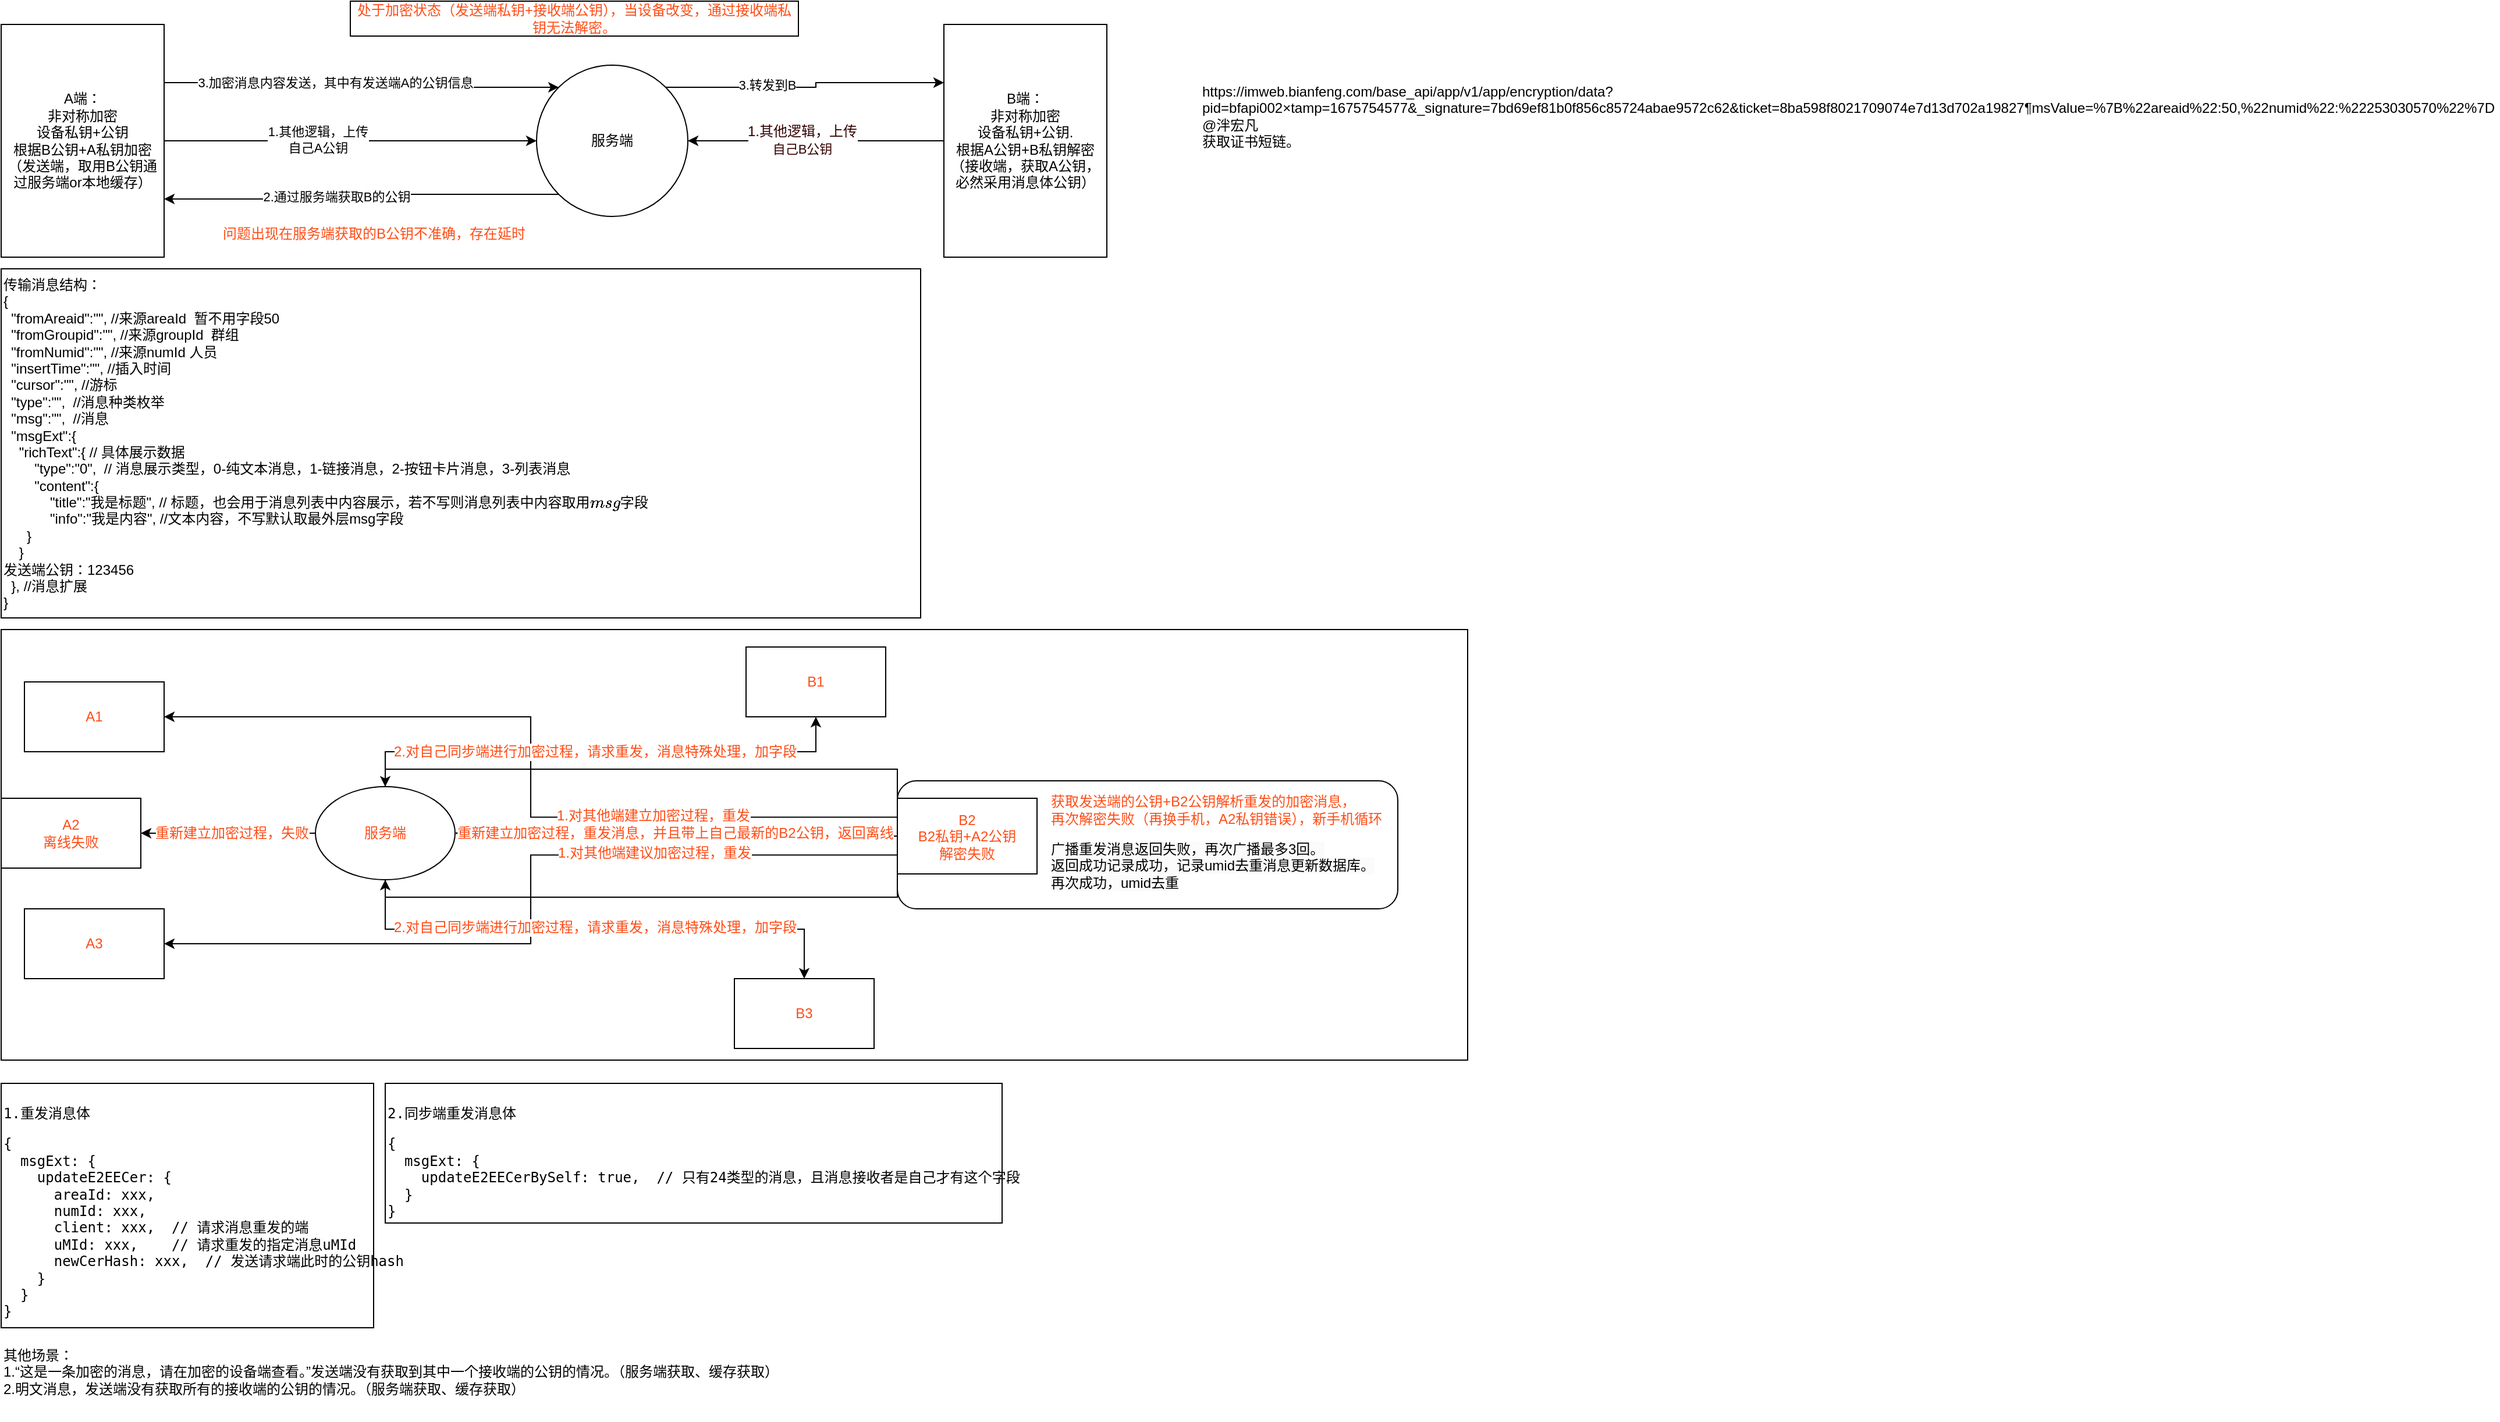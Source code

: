 <mxfile version="20.8.16" type="github">
  <diagram name="第 1 页" id="QcjsDPf29D6IuBX9PW6E">
    <mxGraphModel dx="1024" dy="537" grid="0" gridSize="10" guides="1" tooltips="1" connect="1" arrows="1" fold="1" page="1" pageScale="1" pageWidth="827" pageHeight="1169" math="0" shadow="0">
      <root>
        <mxCell id="0" />
        <mxCell id="1" parent="0" />
        <mxCell id="KqO1XoUJhTVogDRzArD_-4" style="edgeStyle=orthogonalEdgeStyle;rounded=0;orthogonalLoop=1;jettySize=auto;html=1;" edge="1" parent="1" source="KqO1XoUJhTVogDRzArD_-1" target="KqO1XoUJhTVogDRzArD_-3">
          <mxGeometry relative="1" as="geometry" />
        </mxCell>
        <mxCell id="KqO1XoUJhTVogDRzArD_-5" value="1.其他逻辑，上传&lt;br&gt;自己A公钥" style="edgeLabel;html=1;align=center;verticalAlign=middle;resizable=0;points=[];" vertex="1" connectable="0" parent="KqO1XoUJhTVogDRzArD_-4">
          <mxGeometry x="-0.175" y="1" relative="1" as="geometry">
            <mxPoint as="offset" />
          </mxGeometry>
        </mxCell>
        <mxCell id="KqO1XoUJhTVogDRzArD_-15" style="edgeStyle=orthogonalEdgeStyle;rounded=0;orthogonalLoop=1;jettySize=auto;html=1;exitX=1;exitY=0.25;exitDx=0;exitDy=0;entryX=0;entryY=0;entryDx=0;entryDy=0;" edge="1" parent="1" source="KqO1XoUJhTVogDRzArD_-1" target="KqO1XoUJhTVogDRzArD_-3">
          <mxGeometry relative="1" as="geometry" />
        </mxCell>
        <mxCell id="KqO1XoUJhTVogDRzArD_-16" value="3.加密消息内容发送，其中有发送端A的公钥信息" style="edgeLabel;html=1;align=center;verticalAlign=middle;resizable=0;points=[];" vertex="1" connectable="0" parent="KqO1XoUJhTVogDRzArD_-15">
          <mxGeometry x="-0.339" relative="1" as="geometry">
            <mxPoint x="33" as="offset" />
          </mxGeometry>
        </mxCell>
        <mxCell id="KqO1XoUJhTVogDRzArD_-1" value="A端：&lt;br&gt;非对称加密&lt;br&gt;设备私钥+公钥&lt;br&gt;根据B公钥+A私钥加密（发送端，取用B公钥通过服务端or本地缓存）" style="rounded=0;whiteSpace=wrap;html=1;" vertex="1" parent="1">
          <mxGeometry y="20" width="140" height="200" as="geometry" />
        </mxCell>
        <mxCell id="KqO1XoUJhTVogDRzArD_-67" style="edgeStyle=orthogonalEdgeStyle;rounded=0;orthogonalLoop=1;jettySize=auto;html=1;entryX=1;entryY=0.5;entryDx=0;entryDy=0;fontSize=12;fontColor=#FF4D17;" edge="1" parent="1" source="KqO1XoUJhTVogDRzArD_-2" target="KqO1XoUJhTVogDRzArD_-3">
          <mxGeometry relative="1" as="geometry" />
        </mxCell>
        <mxCell id="KqO1XoUJhTVogDRzArD_-69" value="1.其他逻辑，上传&lt;br style=&quot;border-color: var(--border-color); font-size: 11px;&quot;&gt;&lt;span style=&quot;font-size: 11px;&quot;&gt;自己B公钥&lt;/span&gt;" style="edgeLabel;html=1;align=center;verticalAlign=middle;resizable=0;points=[];fontSize=12;fontColor=#330000;" vertex="1" connectable="0" parent="KqO1XoUJhTVogDRzArD_-67">
          <mxGeometry x="0.109" y="-1" relative="1" as="geometry">
            <mxPoint as="offset" />
          </mxGeometry>
        </mxCell>
        <mxCell id="KqO1XoUJhTVogDRzArD_-2" value="B端：&lt;br&gt;非对称加密&lt;br style=&quot;border-color: var(--border-color);&quot;&gt;设备私钥+公钥.&lt;br&gt;根据A公钥+B私钥解密（接收端，获取A公钥，必然采用消息体公钥）" style="rounded=0;whiteSpace=wrap;html=1;" vertex="1" parent="1">
          <mxGeometry x="810" y="20" width="140" height="200" as="geometry" />
        </mxCell>
        <mxCell id="KqO1XoUJhTVogDRzArD_-13" style="edgeStyle=orthogonalEdgeStyle;rounded=0;orthogonalLoop=1;jettySize=auto;html=1;exitX=0;exitY=1;exitDx=0;exitDy=0;entryX=1;entryY=0.75;entryDx=0;entryDy=0;" edge="1" parent="1" source="KqO1XoUJhTVogDRzArD_-3" target="KqO1XoUJhTVogDRzArD_-1">
          <mxGeometry relative="1" as="geometry" />
        </mxCell>
        <mxCell id="KqO1XoUJhTVogDRzArD_-14" value="2.通过服务端获取B的公钥" style="edgeLabel;html=1;align=center;verticalAlign=middle;resizable=0;points=[];" vertex="1" connectable="0" parent="KqO1XoUJhTVogDRzArD_-13">
          <mxGeometry x="0.437" y="-2" relative="1" as="geometry">
            <mxPoint x="51" as="offset" />
          </mxGeometry>
        </mxCell>
        <mxCell id="KqO1XoUJhTVogDRzArD_-17" style="edgeStyle=orthogonalEdgeStyle;rounded=0;orthogonalLoop=1;jettySize=auto;html=1;exitX=1;exitY=0;exitDx=0;exitDy=0;entryX=0;entryY=0.25;entryDx=0;entryDy=0;" edge="1" parent="1" source="KqO1XoUJhTVogDRzArD_-3" target="KqO1XoUJhTVogDRzArD_-2">
          <mxGeometry relative="1" as="geometry" />
        </mxCell>
        <mxCell id="KqO1XoUJhTVogDRzArD_-18" value="3.转发到B" style="edgeLabel;html=1;align=center;verticalAlign=middle;resizable=0;points=[];" vertex="1" connectable="0" parent="KqO1XoUJhTVogDRzArD_-17">
          <mxGeometry x="-0.284" y="2" relative="1" as="geometry">
            <mxPoint as="offset" />
          </mxGeometry>
        </mxCell>
        <mxCell id="KqO1XoUJhTVogDRzArD_-3" value="服务端" style="ellipse;whiteSpace=wrap;html=1;aspect=fixed;" vertex="1" parent="1">
          <mxGeometry x="460" y="55" width="130" height="130" as="geometry" />
        </mxCell>
        <mxCell id="KqO1XoUJhTVogDRzArD_-21" value="传输消息结构：&lt;br style=&quot;font-size: 12px;&quot;&gt;&lt;div&gt;{&lt;/div&gt;&lt;div&gt;&amp;nbsp; &quot;fromAreaid&quot;:&quot;&quot;, //来源areaId&amp;nbsp; 暂不用字段50&lt;/div&gt;&lt;div&gt;&amp;nbsp; &quot;fromGroupid&quot;:&quot;&quot;, //来源groupId&amp;nbsp; 群组&lt;/div&gt;&lt;div&gt;&amp;nbsp; &quot;fromNumid&quot;:&quot;&quot;, //来源numId&lt;span style=&quot;white-space: pre;&quot;&gt;	&lt;/span&gt;人员&lt;/div&gt;&lt;div&gt;&amp;nbsp; &quot;insertTime&quot;:&quot;&quot;, //插入时间&lt;/div&gt;&lt;div&gt;&amp;nbsp; &quot;cursor&quot;:&quot;&quot;, //游标&lt;/div&gt;&lt;div&gt;&amp;nbsp; &quot;type&quot;:&quot;&quot;,&amp;nbsp; //消息种类枚举&lt;/div&gt;&lt;div&gt;&amp;nbsp; &quot;msg&quot;:&quot;&quot;,&amp;nbsp; //消息&lt;/div&gt;&lt;div&gt;&amp;nbsp; &quot;msgExt&quot;:{&lt;/div&gt;&lt;div&gt;&amp;nbsp; &amp;nbsp; &quot;richText&quot;:{ // 具体展示数据&lt;/div&gt;&lt;div&gt;&amp;nbsp; &amp;nbsp; &amp;nbsp; &amp;nbsp; &quot;type&quot;:&quot;0&quot;,&amp;nbsp; // 消息展示类型，0-纯文本消息，1-链接消息，2-按钮卡片消息，3-列表消息&lt;/div&gt;&lt;div&gt;&amp;nbsp; &amp;nbsp; &amp;nbsp; &amp;nbsp; &quot;content&quot;:{&lt;/div&gt;&lt;div&gt;&amp;nbsp; &amp;nbsp; &amp;nbsp; &amp;nbsp; &amp;nbsp; &amp;nbsp; &quot;title&quot;:&quot;我是标题&quot;, // 标题，也会用于消息列表中内容展示，若不写则消息列表中内容取用`msg`字段&lt;/div&gt;&lt;div&gt;&amp;nbsp; &amp;nbsp; &amp;nbsp; &amp;nbsp; &amp;nbsp; &amp;nbsp; &quot;info&quot;:&quot;我是内容&quot;, //文本内容，不写默认取最外层msg字段&lt;/div&gt;&lt;div&gt;&amp;nbsp; &amp;nbsp; &amp;nbsp; }&lt;/div&gt;&lt;div&gt;&amp;nbsp; &amp;nbsp; }&lt;/div&gt;&lt;div&gt;发送端公钥：123456&lt;/div&gt;&lt;div&gt;&amp;nbsp; }, //消息扩展&lt;/div&gt;&lt;div&gt;}&lt;/div&gt;" style="text;whiteSpace=wrap;html=1;strokeColor=default;fontSize=12;" vertex="1" parent="1">
          <mxGeometry y="230" width="790" height="300" as="geometry" />
        </mxCell>
        <mxCell id="KqO1XoUJhTVogDRzArD_-23" value="问题出现在服务端获取的B公钥不准确，存在延时" style="text;html=1;align=center;verticalAlign=middle;resizable=0;points=[];autosize=1;strokeColor=none;fillColor=none;fontSize=12;fontColor=#FF4D17;" vertex="1" parent="1">
          <mxGeometry x="180" y="185" width="280" height="30" as="geometry" />
        </mxCell>
        <mxCell id="KqO1XoUJhTVogDRzArD_-25" value="处于加密状态（发送端私钥+接收端公钥），当设备改变，通过接收端私钥无法解密。" style="rounded=0;whiteSpace=wrap;html=1;strokeColor=default;fontSize=12;fontColor=#FF4D17;fillColor=none;" vertex="1" parent="1">
          <mxGeometry x="300" width="385" height="30" as="geometry" />
        </mxCell>
        <mxCell id="KqO1XoUJhTVogDRzArD_-26" value="" style="rounded=0;whiteSpace=wrap;html=1;strokeColor=default;fontSize=12;fontColor=#FF4D17;fillColor=none;" vertex="1" parent="1">
          <mxGeometry y="540" width="1260" height="370" as="geometry" />
        </mxCell>
        <mxCell id="KqO1XoUJhTVogDRzArD_-27" value="A1" style="rounded=0;whiteSpace=wrap;html=1;strokeColor=default;fontSize=12;fontColor=#FF4D17;fillColor=none;" vertex="1" parent="1">
          <mxGeometry x="20" y="585" width="120" height="60" as="geometry" />
        </mxCell>
        <mxCell id="KqO1XoUJhTVogDRzArD_-28" value="A2&lt;br&gt;离线失败" style="rounded=0;whiteSpace=wrap;html=1;strokeColor=default;fontSize=12;fontColor=#FF4D17;fillColor=none;" vertex="1" parent="1">
          <mxGeometry y="685" width="120" height="60" as="geometry" />
        </mxCell>
        <mxCell id="KqO1XoUJhTVogDRzArD_-29" value="A3" style="rounded=0;whiteSpace=wrap;html=1;strokeColor=default;fontSize=12;fontColor=#FF4D17;fillColor=none;" vertex="1" parent="1">
          <mxGeometry x="20" y="780" width="120" height="60" as="geometry" />
        </mxCell>
        <mxCell id="KqO1XoUJhTVogDRzArD_-30" value="B1" style="rounded=0;whiteSpace=wrap;html=1;strokeColor=default;fontSize=12;fontColor=#FF4D17;fillColor=none;" vertex="1" parent="1">
          <mxGeometry x="640" y="555" width="120" height="60" as="geometry" />
        </mxCell>
        <mxCell id="KqO1XoUJhTVogDRzArD_-35" style="edgeStyle=orthogonalEdgeStyle;rounded=0;orthogonalLoop=1;jettySize=auto;html=1;exitX=0;exitY=0.5;exitDx=0;exitDy=0;fontSize=12;fontColor=#FF4D17;" edge="1" parent="1" source="KqO1XoUJhTVogDRzArD_-31" target="KqO1XoUJhTVogDRzArD_-33">
          <mxGeometry relative="1" as="geometry" />
        </mxCell>
        <mxCell id="KqO1XoUJhTVogDRzArD_-37" value="重新建立加密过程，重发消息，并且带上自己最新的B2公钥，返回离线" style="edgeLabel;html=1;align=center;verticalAlign=middle;resizable=0;points=[];fontSize=12;fontColor=#FF4D17;" vertex="1" connectable="0" parent="KqO1XoUJhTVogDRzArD_-35">
          <mxGeometry x="0.314" y="2" relative="1" as="geometry">
            <mxPoint x="58" y="-2" as="offset" />
          </mxGeometry>
        </mxCell>
        <mxCell id="KqO1XoUJhTVogDRzArD_-48" style="edgeStyle=orthogonalEdgeStyle;rounded=0;orthogonalLoop=1;jettySize=auto;html=1;exitX=0;exitY=0.25;exitDx=0;exitDy=0;entryX=1;entryY=0.5;entryDx=0;entryDy=0;fontSize=12;fontColor=#FF4D17;" edge="1" parent="1" source="KqO1XoUJhTVogDRzArD_-31" target="KqO1XoUJhTVogDRzArD_-27">
          <mxGeometry relative="1" as="geometry" />
        </mxCell>
        <mxCell id="KqO1XoUJhTVogDRzArD_-50" value="1.对其他端建立加密过程，重发" style="edgeLabel;html=1;align=center;verticalAlign=middle;resizable=0;points=[];fontSize=12;fontColor=#FF4D17;" vertex="1" connectable="0" parent="KqO1XoUJhTVogDRzArD_-48">
          <mxGeometry x="-0.542" y="-2" relative="1" as="geometry">
            <mxPoint x="-46" as="offset" />
          </mxGeometry>
        </mxCell>
        <mxCell id="KqO1XoUJhTVogDRzArD_-49" style="edgeStyle=orthogonalEdgeStyle;rounded=0;orthogonalLoop=1;jettySize=auto;html=1;exitX=0;exitY=0.75;exitDx=0;exitDy=0;entryX=1;entryY=0.5;entryDx=0;entryDy=0;fontSize=12;fontColor=#FF4D17;" edge="1" parent="1" source="KqO1XoUJhTVogDRzArD_-31" target="KqO1XoUJhTVogDRzArD_-29">
          <mxGeometry relative="1" as="geometry" />
        </mxCell>
        <mxCell id="KqO1XoUJhTVogDRzArD_-51" value="1.对其他端建议加密过程，重发" style="edgeLabel;html=1;align=center;verticalAlign=middle;resizable=0;points=[];fontSize=12;fontColor=#FF4D17;" vertex="1" connectable="0" parent="KqO1XoUJhTVogDRzArD_-49">
          <mxGeometry x="-0.491" y="-2" relative="1" as="geometry">
            <mxPoint x="-30" as="offset" />
          </mxGeometry>
        </mxCell>
        <mxCell id="KqO1XoUJhTVogDRzArD_-53" style="edgeStyle=orthogonalEdgeStyle;rounded=0;orthogonalLoop=1;jettySize=auto;html=1;exitX=0;exitY=1;exitDx=0;exitDy=0;entryX=0.5;entryY=1;entryDx=0;entryDy=0;fontSize=12;fontColor=#FF4D17;" edge="1" parent="1" source="KqO1XoUJhTVogDRzArD_-31" target="KqO1XoUJhTVogDRzArD_-33">
          <mxGeometry relative="1" as="geometry" />
        </mxCell>
        <mxCell id="KqO1XoUJhTVogDRzArD_-55" style="edgeStyle=orthogonalEdgeStyle;rounded=0;orthogonalLoop=1;jettySize=auto;html=1;exitX=0;exitY=0;exitDx=0;exitDy=0;entryX=0.5;entryY=0;entryDx=0;entryDy=0;fontSize=12;fontColor=#FF4D17;" edge="1" parent="1" source="KqO1XoUJhTVogDRzArD_-31" target="KqO1XoUJhTVogDRzArD_-33">
          <mxGeometry relative="1" as="geometry">
            <Array as="points">
              <mxPoint x="630" y="660" />
              <mxPoint x="370" y="660" />
            </Array>
          </mxGeometry>
        </mxCell>
        <mxCell id="KqO1XoUJhTVogDRzArD_-31" value="B2&lt;br&gt;B2私钥+A2公钥&lt;br&gt;解密失败" style="rounded=0;whiteSpace=wrap;html=1;strokeColor=default;fontSize=12;fontColor=#FF4D17;fillColor=none;" vertex="1" parent="1">
          <mxGeometry x="770" y="685" width="120" height="65" as="geometry" />
        </mxCell>
        <mxCell id="KqO1XoUJhTVogDRzArD_-32" value="B3" style="rounded=0;whiteSpace=wrap;html=1;strokeColor=default;fontSize=12;fontColor=#FF4D17;fillColor=none;" vertex="1" parent="1">
          <mxGeometry x="630" y="840" width="120" height="60" as="geometry" />
        </mxCell>
        <mxCell id="KqO1XoUJhTVogDRzArD_-36" style="edgeStyle=orthogonalEdgeStyle;rounded=0;orthogonalLoop=1;jettySize=auto;html=1;exitX=0;exitY=0.5;exitDx=0;exitDy=0;fontSize=12;fontColor=#FF4D17;" edge="1" parent="1" target="KqO1XoUJhTVogDRzArD_-28">
          <mxGeometry relative="1" as="geometry">
            <mxPoint x="270" y="715" as="sourcePoint" />
          </mxGeometry>
        </mxCell>
        <mxCell id="KqO1XoUJhTVogDRzArD_-38" value="重新建立加密过程，失败" style="edgeLabel;html=1;align=center;verticalAlign=middle;resizable=0;points=[];fontSize=12;fontColor=#FF4D17;" vertex="1" connectable="0" parent="KqO1XoUJhTVogDRzArD_-36">
          <mxGeometry x="0.205" y="-2" relative="1" as="geometry">
            <mxPoint x="18" y="2" as="offset" />
          </mxGeometry>
        </mxCell>
        <mxCell id="KqO1XoUJhTVogDRzArD_-54" style="edgeStyle=orthogonalEdgeStyle;rounded=0;orthogonalLoop=1;jettySize=auto;html=1;exitX=0.5;exitY=1;exitDx=0;exitDy=0;fontSize=12;fontColor=#FF4D17;" edge="1" parent="1" source="KqO1XoUJhTVogDRzArD_-33" target="KqO1XoUJhTVogDRzArD_-32">
          <mxGeometry relative="1" as="geometry" />
        </mxCell>
        <mxCell id="KqO1XoUJhTVogDRzArD_-59" value="2.对自己同步端进行加密过程，请求重发，消息特殊处理，加字段" style="edgeLabel;html=1;align=center;verticalAlign=middle;resizable=0;points=[];fontSize=12;fontColor=#FF4D17;" vertex="1" connectable="0" parent="KqO1XoUJhTVogDRzArD_-54">
          <mxGeometry x="0.106" y="1" relative="1" as="geometry">
            <mxPoint x="-24" y="-1" as="offset" />
          </mxGeometry>
        </mxCell>
        <mxCell id="KqO1XoUJhTVogDRzArD_-56" style="edgeStyle=orthogonalEdgeStyle;rounded=0;orthogonalLoop=1;jettySize=auto;html=1;exitX=0.5;exitY=0;exitDx=0;exitDy=0;entryX=0.5;entryY=1;entryDx=0;entryDy=0;fontSize=12;fontColor=#FF4D17;" edge="1" parent="1" source="KqO1XoUJhTVogDRzArD_-33" target="KqO1XoUJhTVogDRzArD_-30">
          <mxGeometry relative="1" as="geometry" />
        </mxCell>
        <mxCell id="KqO1XoUJhTVogDRzArD_-57" value="2.对自己同步端进行加密过程，请求重发，消息特殊处理，加字段" style="edgeLabel;html=1;align=center;verticalAlign=middle;resizable=0;points=[];fontSize=12;fontColor=#FF4D17;" vertex="1" connectable="0" parent="KqO1XoUJhTVogDRzArD_-56">
          <mxGeometry x="-0.06" y="2" relative="1" as="geometry">
            <mxPoint x="8" y="2" as="offset" />
          </mxGeometry>
        </mxCell>
        <mxCell id="KqO1XoUJhTVogDRzArD_-33" value="服务端" style="ellipse;whiteSpace=wrap;html=1;strokeColor=default;fontSize=12;fontColor=#FF4D17;fillColor=none;" vertex="1" parent="1">
          <mxGeometry x="270" y="675" width="120" height="80" as="geometry" />
        </mxCell>
        <mxCell id="KqO1XoUJhTVogDRzArD_-62" value="" style="rounded=1;whiteSpace=wrap;html=1;strokeColor=default;fontSize=12;fontColor=#FF4D17;fillColor=none;" vertex="1" parent="1">
          <mxGeometry x="770" y="670" width="430" height="110" as="geometry" />
        </mxCell>
        <mxCell id="KqO1XoUJhTVogDRzArD_-63" value="获取发送端的公钥+B2公钥解析重发的加密消息，&lt;br&gt;再次解密失败（再换手机，A2私钥错误），新手机循环" style="text;html=1;align=left;verticalAlign=middle;resizable=0;points=[];autosize=1;strokeColor=none;fillColor=none;fontSize=12;fontColor=#FF4D17;" vertex="1" parent="1">
          <mxGeometry x="900" y="675" width="310" height="40" as="geometry" />
        </mxCell>
        <mxCell id="KqO1XoUJhTVogDRzArD_-70" value="&lt;span style=&quot;color: rgb(0, 0, 0); font-family: Helvetica; font-size: 12px; font-style: normal; font-variant-ligatures: normal; font-variant-caps: normal; font-weight: 400; letter-spacing: normal; orphans: 2; text-align: center; text-indent: 0px; text-transform: none; widows: 2; word-spacing: 0px; -webkit-text-stroke-width: 0px; background-color: rgb(251, 251, 251); text-decoration-thickness: initial; text-decoration-style: initial; text-decoration-color: initial; float: none; display: inline !important;&quot;&gt;广播重发消息返回失败，再次广播最多3回。&lt;/span&gt;&lt;br style=&quot;border-color: var(--border-color); color: rgb(0, 0, 0); font-family: Helvetica; font-size: 12px; font-style: normal; font-variant-ligatures: normal; font-variant-caps: normal; font-weight: 400; letter-spacing: normal; orphans: 2; text-align: center; text-indent: 0px; text-transform: none; widows: 2; word-spacing: 0px; -webkit-text-stroke-width: 0px; background-color: rgb(251, 251, 251); text-decoration-thickness: initial; text-decoration-style: initial; text-decoration-color: initial;&quot;&gt;&lt;span style=&quot;color: rgb(0, 0, 0); font-family: Helvetica; font-size: 12px; font-style: normal; font-variant-ligatures: normal; font-variant-caps: normal; font-weight: 400; letter-spacing: normal; orphans: 2; text-align: center; text-indent: 0px; text-transform: none; widows: 2; word-spacing: 0px; -webkit-text-stroke-width: 0px; background-color: rgb(251, 251, 251); text-decoration-thickness: initial; text-decoration-style: initial; text-decoration-color: initial; float: none; display: inline !important;&quot;&gt;返回成功记录成功，记录umid去重消息更新数据库。&lt;br&gt;再次成功，umid去重&lt;br&gt;&lt;/span&gt;" style="text;whiteSpace=wrap;html=1;fontSize=12;fontColor=#000000;" vertex="1" parent="1">
          <mxGeometry x="900" y="715" width="340" height="50" as="geometry" />
        </mxCell>
        <mxCell id="KqO1XoUJhTVogDRzArD_-71" value="其他场景：&lt;br&gt;1.“这是一条加密的消息，请在加密的设备端查看。”发送端没有获取到其中一个接收端的公钥的情况。（服务端获取、缓存获取）&lt;br&gt;2.明文消息，发送端没有获取所有的接收端的公钥的情况。（服务端获取、缓存获取）" style="text;whiteSpace=wrap;html=1;fontSize=12;fontColor=#000000;" vertex="1" parent="1">
          <mxGeometry y="1150" width="680" height="70" as="geometry" />
        </mxCell>
        <mxCell id="KqO1XoUJhTVogDRzArD_-72" value="&lt;span data-copy-origin=&quot;https://doc.daqunchat.com&quot; data-docs-delta=&quot;[[20,&amp;quot;{&amp;quot;],[20,&amp;quot;\n&amp;quot;,&amp;quot;24:\&amp;quot;YNAS\&amp;quot;|36:177|direction:\&amp;quot;ltr\&amp;quot;&amp;quot;],[20,&amp;quot;  msgExt: {&amp;quot;],[20,&amp;quot;\n&amp;quot;,&amp;quot;24:\&amp;quot;Vgk3\&amp;quot;|36:177|direction:\&amp;quot;ltr\&amp;quot;&amp;quot;],[20,&amp;quot;    updateE2EECer: {&amp;quot;],[20,&amp;quot;\n&amp;quot;,&amp;quot;24:\&amp;quot;atrl\&amp;quot;|36:177|direction:\&amp;quot;ltr\&amp;quot;&amp;quot;],[20,&amp;quot;      areaId: xxx,&amp;quot;],[20,&amp;quot;\n&amp;quot;,&amp;quot;24:\&amp;quot;xfEq\&amp;quot;|36:177|direction:\&amp;quot;ltr\&amp;quot;&amp;quot;],[20,&amp;quot;      numId: xxx,&amp;quot;],[20,&amp;quot;\n&amp;quot;,&amp;quot;24:\&amp;quot;CnPP\&amp;quot;|36:177|direction:\&amp;quot;ltr\&amp;quot;&amp;quot;],[20,&amp;quot;      client: xxx,  // 请求消息重发的端&amp;quot;],[20,&amp;quot;\n&amp;quot;,&amp;quot;24:\&amp;quot;vK4W\&amp;quot;|36:177|direction:\&amp;quot;ltr\&amp;quot;&amp;quot;],[20,&amp;quot;      uMId: xxx,    // 请求重发的指定消息uMId&amp;quot;],[20,&amp;quot;\n&amp;quot;,&amp;quot;24:\&amp;quot;Q8HP\&amp;quot;|36:177|direction:\&amp;quot;ltr\&amp;quot;&amp;quot;],[20,&amp;quot;      newCerHash: xxx,  // 发送请求端此时的公钥hash&amp;quot;],[20,&amp;quot;\n&amp;quot;,&amp;quot;24:\&amp;quot;zw7l\&amp;quot;|36:177|direction:\&amp;quot;ltr\&amp;quot;&amp;quot;],[20,&amp;quot;    }&amp;quot;],[20,&amp;quot;\n&amp;quot;,&amp;quot;24:\&amp;quot;Pvve\&amp;quot;|36:177|direction:\&amp;quot;ltr\&amp;quot;&amp;quot;],[20,&amp;quot;  }&amp;quot;],[20,&amp;quot;\n&amp;quot;,&amp;quot;24:\&amp;quot;VP2J\&amp;quot;|36:177|direction:\&amp;quot;ltr\&amp;quot;&amp;quot;],[20,&amp;quot;}&amp;quot;],[20,&amp;quot;\n&amp;quot;,&amp;quot;24:\&amp;quot;nvir\&amp;quot;|36:177|direction:\&amp;quot;ltr\&amp;quot;&amp;quot;]]&quot;&gt;&lt;pre&gt;1.重发消息体&lt;/pre&gt;&lt;pre&gt;{&lt;br&gt;  msgExt: {&lt;br&gt;    updateE2EECer: {&lt;br&gt;      areaId: xxx,&lt;br&gt;      numId: xxx,&lt;br&gt;      client: xxx,  // 请求消息重发的端&lt;br&gt;      uMId: xxx,    // 请求重发的指定消息uMId&lt;br&gt;      newCerHash: xxx,  // 发送请求端此时的公钥hash&lt;br&gt;    }&lt;br&gt;  }&lt;br&gt;}&lt;/pre&gt;&lt;/span&gt;" style="text;whiteSpace=wrap;html=1;fontSize=12;fontColor=#000000;strokeColor=default;" vertex="1" parent="1">
          <mxGeometry y="930" width="320" height="210" as="geometry" />
        </mxCell>
        <mxCell id="KqO1XoUJhTVogDRzArD_-73" value="&lt;span data-copy-origin=&quot;https://doc.daqunchat.com&quot; data-docs-delta=&quot;[[20,&amp;quot;{&amp;quot;],[20,&amp;quot;\n&amp;quot;,&amp;quot;24:\&amp;quot;Vws9\&amp;quot;|36:177|direction:\&amp;quot;ltr\&amp;quot;&amp;quot;],[20,&amp;quot;  msgExt: {&amp;quot;],[20,&amp;quot;\n&amp;quot;,&amp;quot;24:\&amp;quot;8DtW\&amp;quot;|36:177|direction:\&amp;quot;ltr\&amp;quot;&amp;quot;],[20,&amp;quot;    updateE2EECerBySelf: true,  // 只有24类型的消息，且消息接收者是自己才有这个字段&amp;quot;],[20,&amp;quot;\n&amp;quot;,&amp;quot;24:\&amp;quot;HbSw\&amp;quot;|36:177|direction:\&amp;quot;ltr\&amp;quot;&amp;quot;],[20,&amp;quot;  }&amp;quot;],[20,&amp;quot;\n&amp;quot;,&amp;quot;24:\&amp;quot;jUMK\&amp;quot;|36:177|direction:\&amp;quot;ltr\&amp;quot;&amp;quot;],[20,&amp;quot;}&amp;quot;],[20,&amp;quot;\n&amp;quot;,&amp;quot;24:\&amp;quot;mmoD\&amp;quot;|36:177|direction:\&amp;quot;ltr\&amp;quot;&amp;quot;]]&quot;&gt;&lt;pre&gt;2.同步端重发消息体&lt;/pre&gt;&lt;pre&gt;{&lt;br&gt;  msgExt: {&lt;br&gt;    updateE2EECerBySelf: true,  // 只有24类型的消息，且消息接收者是自己才有这个字段&lt;br&gt;  }&lt;br&gt;}&lt;/pre&gt;&lt;/span&gt;" style="text;whiteSpace=wrap;html=1;fontSize=12;fontColor=#000000;strokeColor=default;" vertex="1" parent="1">
          <mxGeometry x="330" y="930" width="530" height="120" as="geometry" />
        </mxCell>
        <mxCell id="KqO1XoUJhTVogDRzArD_-74" value="https://imweb.bianfeng.com/base_api/app/v1/app/encryption/data?pid=bfapi002×tamp=1675754577&amp;amp;_signature=7bd69ef81b0f856c85724abae9572c62&amp;amp;ticket=8ba598f8021709074e7d13d702a19827¶msValue=%7B%22areaid%22:50,%22numid%22:%22253030570%22%7D&amp;nbsp; @泮宏凡&lt;br&gt;获取证书短链。" style="text;whiteSpace=wrap;html=1;fontSize=12;fontColor=#000000;" vertex="1" parent="1">
          <mxGeometry x="1030" y="64" width="173" height="65" as="geometry" />
        </mxCell>
      </root>
    </mxGraphModel>
  </diagram>
</mxfile>
